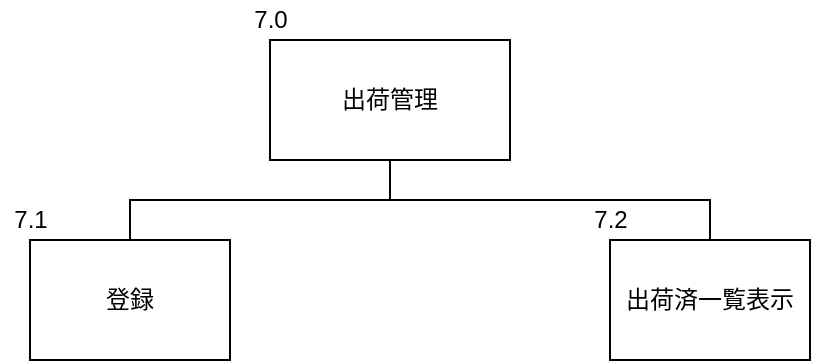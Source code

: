 <mxfile version="12.1.0" type="device" pages="1"><diagram id="brmaYSuUtpz43JoOhFJS" name="Page-1"><mxGraphModel dx="1094" dy="497" grid="1" gridSize="10" guides="1" tooltips="1" connect="1" arrows="1" fold="1" page="1" pageScale="1" pageWidth="827" pageHeight="1169" math="0" shadow="0"><root><mxCell id="0"/><mxCell id="1" parent="0"/><UserObject label="出荷管理" treeRoot="1" id="NxSUnIjxdqNsWALujQt5-1"><mxCell style="whiteSpace=wrap;html=1;align=center;treeFolding=1;treeMoving=1;container=1;recursiveResize=0;" parent="1" vertex="1"><mxGeometry x="260" y="150" width="120" height="60" as="geometry"/></mxCell></UserObject><mxCell id="NxSUnIjxdqNsWALujQt5-4" value="出荷済一覧表示" style="whiteSpace=wrap;html=1;align=center;verticalAlign=middle;container=1;recursiveResize=0;treeFolding=1;treeMoving=1;" parent="1" vertex="1"><mxGeometry x="430" y="250" width="100" height="60" as="geometry"/></mxCell><mxCell id="NxSUnIjxdqNsWALujQt5-5" value="" style="edgeStyle=elbowEdgeStyle;elbow=vertical;startArrow=none;endArrow=none;rounded=0;exitX=0.5;exitY=1;exitDx=0;exitDy=0;" parent="1" source="NxSUnIjxdqNsWALujQt5-1" target="NxSUnIjxdqNsWALujQt5-4" edge="1"><mxGeometry relative="1" as="geometry"><mxPoint x="110" y="210" as="sourcePoint"/></mxGeometry></mxCell><mxCell id="NxSUnIjxdqNsWALujQt5-6" value="登録" style="whiteSpace=wrap;html=1;align=center;verticalAlign=middle;container=1;recursiveResize=0;treeFolding=1;treeMoving=1;" parent="1" vertex="1"><mxGeometry x="140" y="250" width="100" height="60" as="geometry"/></mxCell><mxCell id="E6pFx4uZJau1wFeHv9x6-2" value="7.1" style="text;html=1;resizable=0;autosize=1;align=center;verticalAlign=middle;points=[];fillColor=none;strokeColor=none;rounded=0;" vertex="1" parent="NxSUnIjxdqNsWALujQt5-6"><mxGeometry x="-15" y="-20" width="30" height="20" as="geometry"/></mxCell><mxCell id="NxSUnIjxdqNsWALujQt5-7" value="" style="edgeStyle=elbowEdgeStyle;elbow=vertical;startArrow=none;endArrow=none;rounded=0;" parent="1" target="NxSUnIjxdqNsWALujQt5-6" edge="1"><mxGeometry relative="1" as="geometry"><mxPoint x="320" y="230" as="sourcePoint"/><Array as="points"><mxPoint x="260" y="230"/></Array></mxGeometry></mxCell><mxCell id="E6pFx4uZJau1wFeHv9x6-1" value="7.0" style="text;html=1;resizable=0;autosize=1;align=center;verticalAlign=middle;points=[];fillColor=none;strokeColor=none;rounded=0;" vertex="1" parent="1"><mxGeometry x="245" y="130" width="30" height="20" as="geometry"/></mxCell><mxCell id="E6pFx4uZJau1wFeHv9x6-3" value="7.2" style="text;html=1;resizable=0;autosize=1;align=center;verticalAlign=middle;points=[];fillColor=none;strokeColor=none;rounded=0;" vertex="1" parent="1"><mxGeometry x="415" y="230" width="30" height="20" as="geometry"/></mxCell></root></mxGraphModel></diagram></mxfile>
